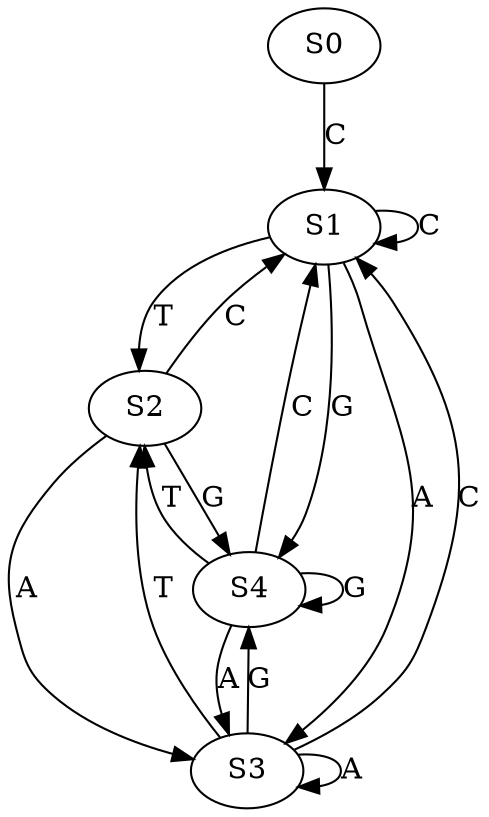 strict digraph  {
	S0 -> S1 [ label = C ];
	S1 -> S2 [ label = T ];
	S1 -> S3 [ label = A ];
	S1 -> S4 [ label = G ];
	S1 -> S1 [ label = C ];
	S2 -> S3 [ label = A ];
	S2 -> S4 [ label = G ];
	S2 -> S1 [ label = C ];
	S3 -> S4 [ label = G ];
	S3 -> S2 [ label = T ];
	S3 -> S3 [ label = A ];
	S3 -> S1 [ label = C ];
	S4 -> S2 [ label = T ];
	S4 -> S3 [ label = A ];
	S4 -> S4 [ label = G ];
	S4 -> S1 [ label = C ];
}
